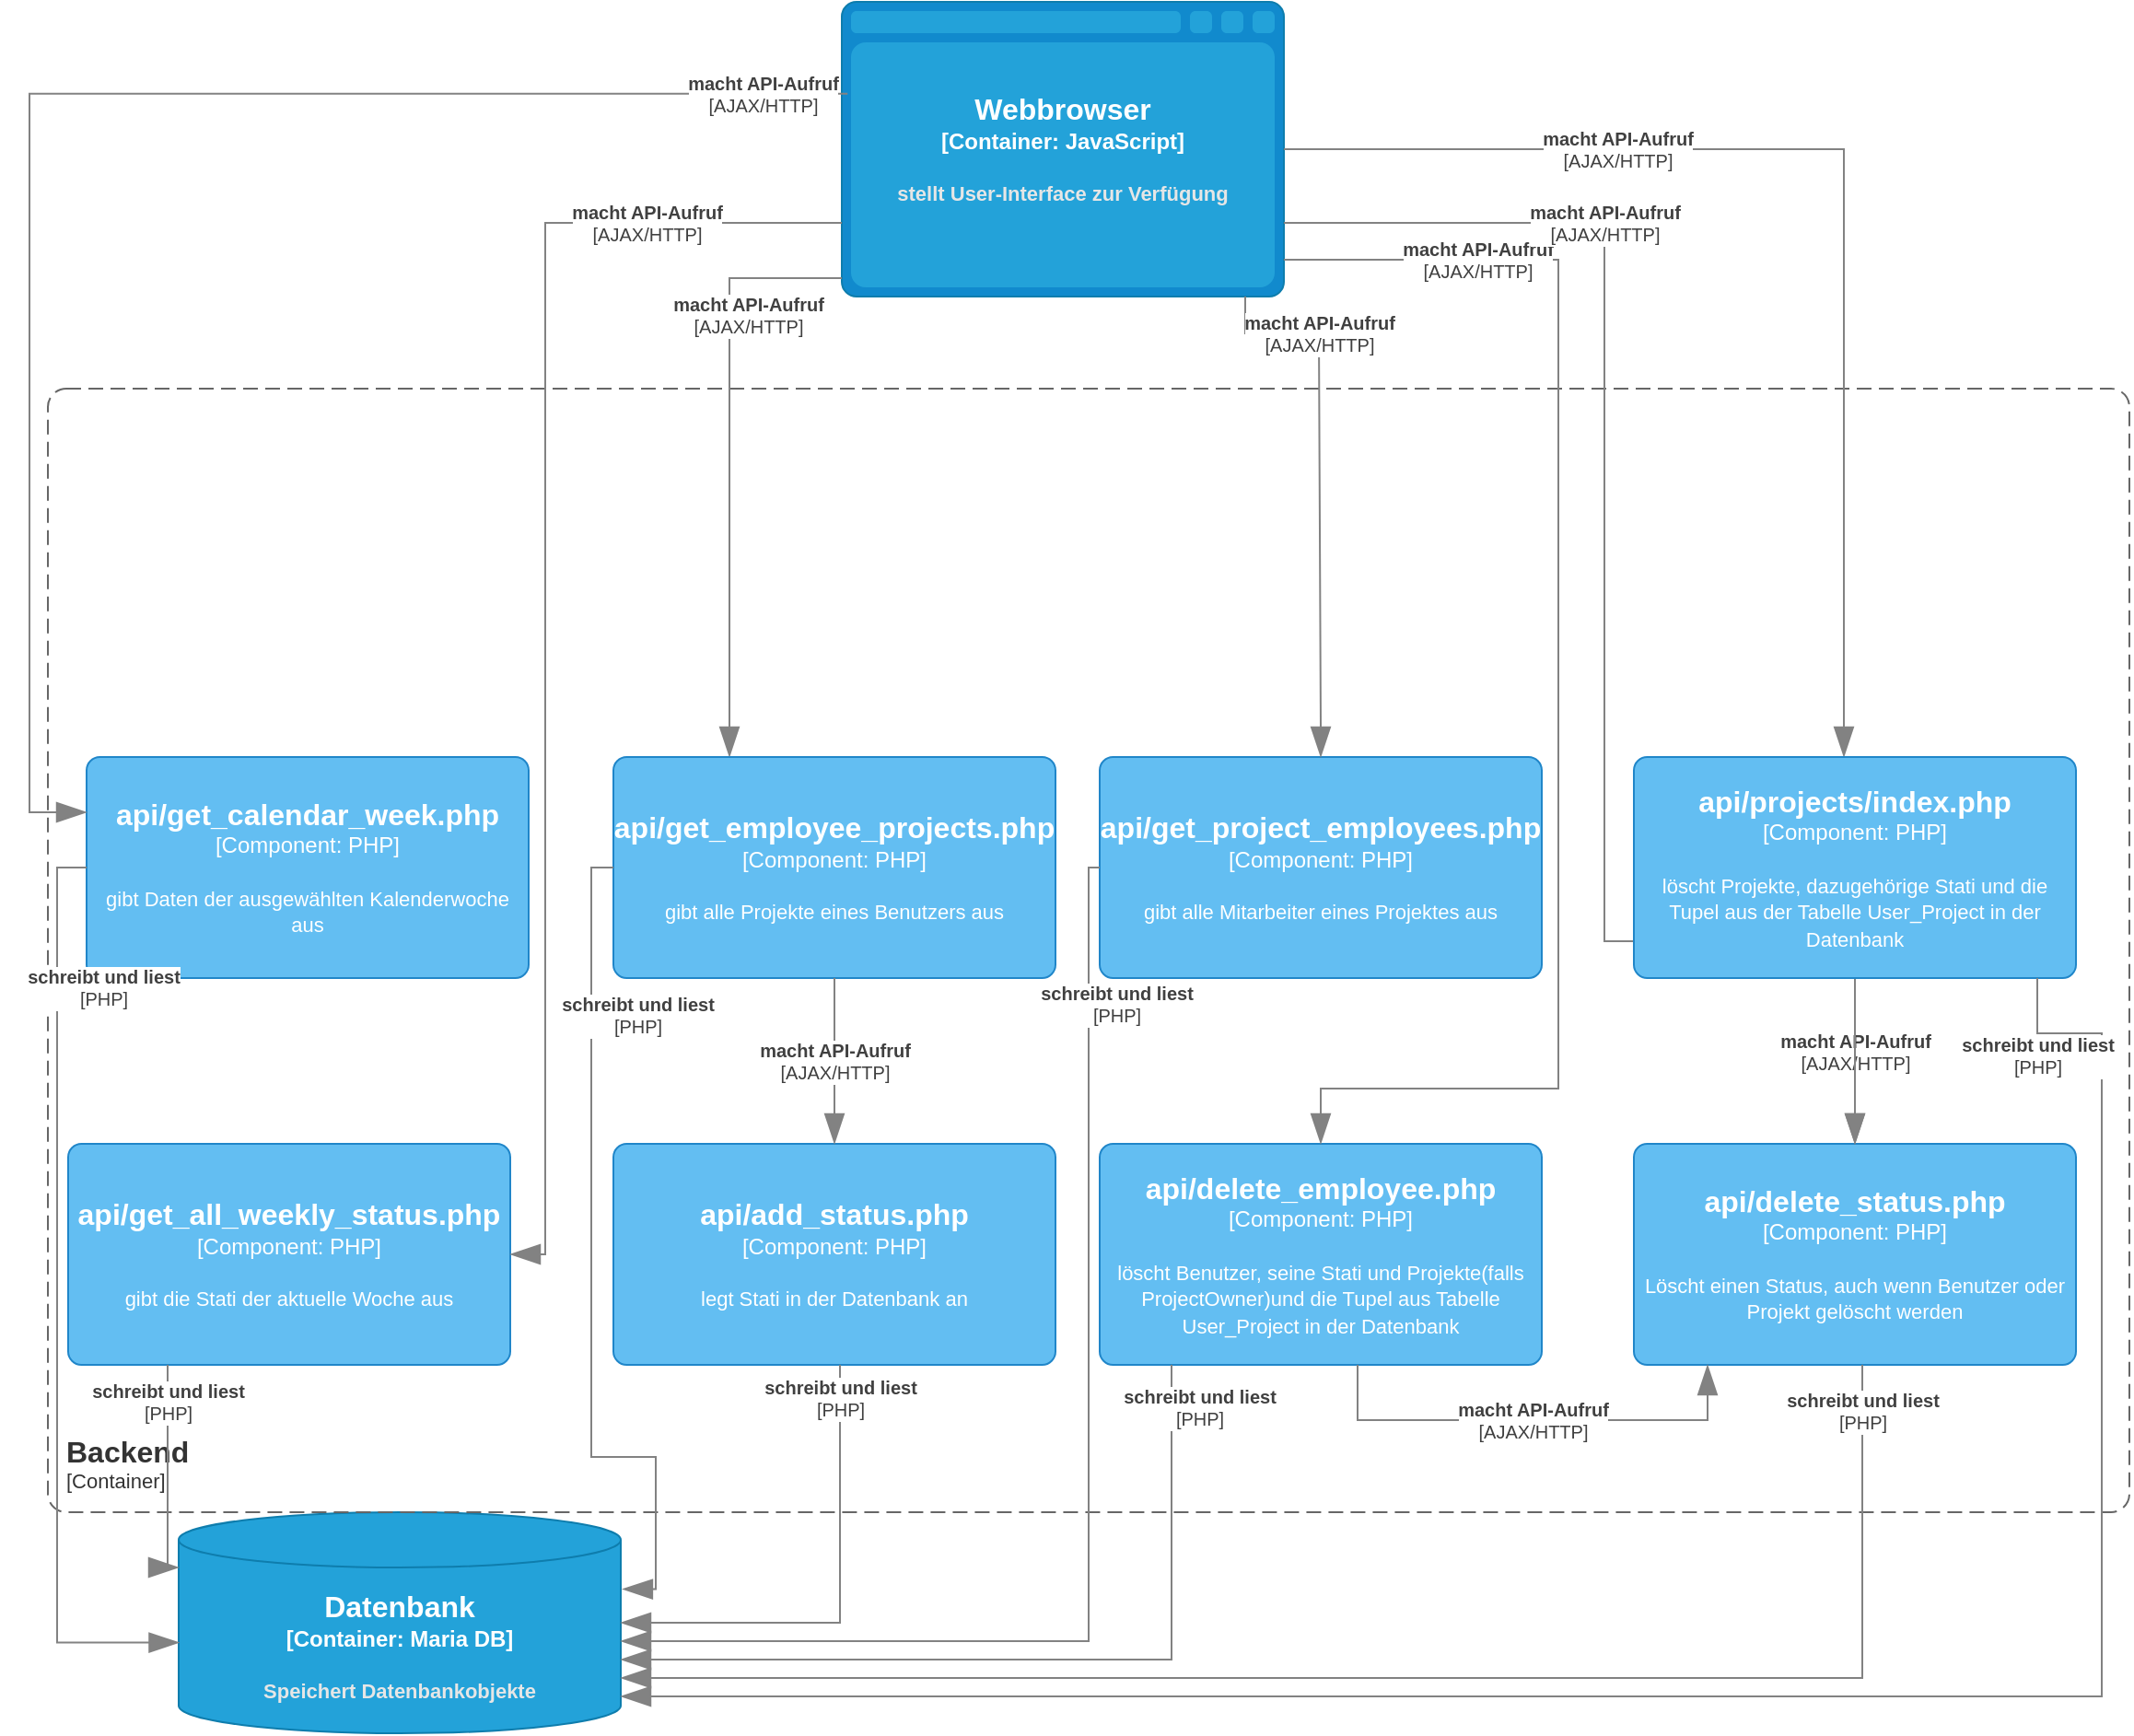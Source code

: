 <mxfile version="20.0.4" type="device"><diagram id="W1RDHCvYLNRKAQv0IJD7" name="Page-1"><mxGraphModel dx="3231" dy="806" grid="1" gridSize="10" guides="1" tooltips="1" connect="1" arrows="1" fold="1" page="1" pageScale="1" pageWidth="1169" pageHeight="827" math="0" shadow="0"><root><mxCell id="0"/><mxCell id="1" parent="0"/><object placeholders="1" c4Type="Datenbank" c4Container="Container" c4Technology="Maria DB" c4Description="Speichert Datenbankobjekte" label="&lt;font style=&quot;font-size: 16px&quot;&gt;&lt;b&gt;%c4Type%&lt;/font&gt;&lt;div&gt;[%c4Container%:&amp;nbsp;%c4Technology%]&lt;/div&gt;&lt;br&gt;&lt;div&gt;&lt;font style=&quot;font-size: 11px&quot;&gt;&lt;font color=&quot;#E6E6E6&quot;&gt;%c4Description%&lt;/font&gt;&lt;/div&gt;" id="CKEQt4kV7rIopOH68inS-3"><mxCell style="shape=cylinder3;size=15;whiteSpace=wrap;html=1;boundedLbl=1;rounded=0;labelBackgroundColor=none;fillColor=#23A2D9;fontSize=12;fontColor=#ffffff;align=center;strokeColor=#0E7DAD;metaEdit=1;points=[[0.5,0,0],[1,0.25,0],[1,0.5,0],[1,0.75,0],[0.5,1,0],[0,0.75,0],[0,0.5,0],[0,0.25,0]];resizable=0;" parent="1" vertex="1"><mxGeometry x="-1069" y="1070" width="240" height="120" as="geometry"/></mxCell></object><object placeholders="1" c4Type="Webbrowser" c4Container="Container" c4Technology="JavaScript" c4Description="stellt User-Interface zur Verfügung" label="&lt;font style=&quot;font-size: 16px&quot;&gt;&lt;b&gt;%c4Type%&lt;/font&gt;&lt;div&gt;[%c4Container%:&amp;nbsp;%c4Technology%]&lt;/div&gt;&lt;br&gt;&lt;div&gt;&lt;font style=&quot;font-size: 11px&quot;&gt;&lt;font color=&quot;#E6E6E6&quot;&gt;%c4Description%&lt;/font&gt;&lt;/div&gt;" id="CKEQt4kV7rIopOH68inS-4"><mxCell style="shape=mxgraph.c4.webBrowserContainer;whiteSpace=wrap;html=1;boundedLbl=1;rounded=0;labelBackgroundColor=none;fillColor=#118ACD;fontSize=12;fontColor=#ffffff;align=center;strokeColor=#0E7DAD;metaEdit=1;points=[[0.5,0,0],[1,0.25,0],[1,0.5,0],[1,0.75,0],[0.5,1,0],[0,0.75,0],[0,0.5,0],[0,0.25,0]];resizable=0;" parent="1" vertex="1"><mxGeometry x="-709" y="250" width="240" height="160" as="geometry"/></mxCell></object><object placeholders="1" c4Name="Backend" c4Type="ContainerScopeBoundary" c4Application="Container" label="&lt;font style=&quot;font-size: 16px&quot;&gt;&lt;b&gt;&lt;div style=&quot;text-align: left&quot;&gt;%c4Name%&lt;/div&gt;&lt;/b&gt;&lt;/font&gt;&lt;div style=&quot;text-align: left&quot;&gt;[%c4Application%]&lt;/div&gt;" id="CKEQt4kV7rIopOH68inS-8"><mxCell style="rounded=1;fontSize=11;whiteSpace=wrap;html=1;dashed=1;arcSize=20;fillColor=none;strokeColor=#666666;fontColor=#333333;labelBackgroundColor=none;align=left;verticalAlign=bottom;labelBorderColor=none;spacingTop=0;spacing=10;dashPattern=8 4;metaEdit=1;rotatable=0;perimeter=rectanglePerimeter;noLabel=0;labelPadding=0;allowArrows=0;connectable=0;expand=0;recursiveResize=0;editable=1;pointerEvents=0;absoluteArcSize=1;points=[[0.25,0,0],[0.5,0,0],[0.75,0,0],[1,0.25,0],[1,0.5,0],[1,0.75,0],[0.75,1,0],[0.5,1,0],[0.25,1,0],[0,0.75,0],[0,0.5,0],[0,0.25,0]];" parent="1" vertex="1"><mxGeometry x="-1140" y="460" width="1130" height="610" as="geometry"/></mxCell></object><object placeholders="1" c4Type="Relationship" c4Technology="AJAX/HTTP" c4Description="macht API-Aufruf" label="&lt;div style=&quot;text-align: left&quot;&gt;&lt;div style=&quot;text-align: center&quot;&gt;&lt;b&gt;%c4Description%&lt;/b&gt;&lt;/div&gt;&lt;div style=&quot;text-align: center&quot;&gt;[%c4Technology%]&lt;/div&gt;&lt;/div&gt;" id="CKEQt4kV7rIopOH68inS-9"><mxCell style="endArrow=blockThin;html=1;fontSize=10;fontColor=#404040;strokeWidth=1;endFill=1;strokeColor=#828282;elbow=vertical;metaEdit=1;endSize=14;startSize=14;jumpStyle=arc;jumpSize=16;rounded=0;edgeStyle=orthogonalEdgeStyle;" parent="1" source="CKEQt4kV7rIopOH68inS-4" target="CKEQt4kV7rIopOH68inS-15" edge="1"><mxGeometry x="-0.495" y="10" width="240" relative="1" as="geometry"><mxPoint x="-255" y="1240" as="sourcePoint"/><mxPoint x="-235" y="480" as="targetPoint"/><Array as="points"><mxPoint x="-770" y="400"/></Array><mxPoint as="offset"/></mxGeometry></mxCell></object><object placeholders="1" c4Name="api/get_employee_projects.php&#10;" c4Type="Component" c4Technology="PHP" c4Description="gibt alle Projekte eines Benutzers aus" label="&lt;font style=&quot;font-size: 16px&quot;&gt;&lt;b&gt;%c4Name%&lt;/b&gt;&lt;/font&gt;&lt;div&gt;[%c4Type%: %c4Technology%]&lt;/div&gt;&lt;br&gt;&lt;div&gt;&lt;font style=&quot;font-size: 11px&quot;&gt;%c4Description%&lt;/font&gt;&lt;/div&gt;" id="CKEQt4kV7rIopOH68inS-15"><mxCell style="rounded=1;whiteSpace=wrap;html=1;labelBackgroundColor=none;fillColor=#63BEF2;fontColor=#ffffff;align=center;arcSize=6;strokeColor=#2086C9;metaEdit=1;resizable=0;points=[[0.25,0,0],[0.5,0,0],[0.75,0,0],[1,0.25,0],[1,0.5,0],[1,0.75,0],[0.75,1,0],[0.5,1,0],[0.25,1,0],[0,0.75,0],[0,0.5,0],[0,0.25,0]];" parent="1" vertex="1"><mxGeometry x="-833" y="660" width="240" height="120" as="geometry"/></mxCell></object><object placeholders="1" c4Name="api/get_calendar_week.php" c4Type="Component" c4Technology="PHP" c4Description="gibt Daten der ausgewählten Kalenderwoche aus " label="&lt;font style=&quot;font-size: 16px&quot;&gt;&lt;b&gt;%c4Name%&lt;/b&gt;&lt;/font&gt;&lt;div&gt;[%c4Type%: %c4Technology%]&lt;/div&gt;&lt;br&gt;&lt;div&gt;&lt;font style=&quot;font-size: 11px&quot;&gt;%c4Description%&lt;/font&gt;&lt;/div&gt;" id="CKEQt4kV7rIopOH68inS-16"><mxCell style="rounded=1;whiteSpace=wrap;html=1;labelBackgroundColor=none;fillColor=#63BEF2;fontColor=#ffffff;align=center;arcSize=6;strokeColor=#2086C9;metaEdit=1;resizable=0;points=[[0.25,0,0],[0.5,0,0],[0.75,0,0],[1,0.25,0],[1,0.5,0],[1,0.75,0],[0.75,1,0],[0.5,1,0],[0.25,1,0],[0,0.75,0],[0,0.5,0],[0,0.25,0]];" parent="1" vertex="1"><mxGeometry x="-1119" y="660" width="240" height="120" as="geometry"/></mxCell></object><object placeholders="1" c4Name="api/get_all_weekly_status.php&#10;" c4Type="Component" c4Technology="PHP" c4Description="gibt die Stati der aktuelle Woche aus" label="&lt;font style=&quot;font-size: 16px&quot;&gt;&lt;b&gt;%c4Name%&lt;/b&gt;&lt;/font&gt;&lt;div&gt;[%c4Type%: %c4Technology%]&lt;/div&gt;&lt;br&gt;&lt;div&gt;&lt;font style=&quot;font-size: 11px&quot;&gt;%c4Description%&lt;/font&gt;&lt;/div&gt;" id="CKEQt4kV7rIopOH68inS-17"><mxCell style="rounded=1;whiteSpace=wrap;html=1;labelBackgroundColor=none;fillColor=#63BEF2;fontColor=#ffffff;align=center;arcSize=6;strokeColor=#2086C9;metaEdit=1;resizable=0;points=[[0.25,0,0],[0.5,0,0],[0.75,0,0],[1,0.25,0],[1,0.5,0],[1,0.75,0],[0.75,1,0],[0.5,1,0],[0.25,1,0],[0,0.75,0],[0,0.5,0],[0,0.25,0]];" parent="1" vertex="1"><mxGeometry x="-1129" y="870" width="240" height="120" as="geometry"/></mxCell></object><object placeholders="1" c4Name="api/add_status.php" c4Type="Component" c4Technology="PHP" c4Description="legt Stati in der Datenbank an" label="&lt;font style=&quot;font-size: 16px&quot;&gt;&lt;b&gt;%c4Name%&lt;/b&gt;&lt;/font&gt;&lt;div&gt;[%c4Type%: %c4Technology%]&lt;/div&gt;&lt;br&gt;&lt;div&gt;&lt;font style=&quot;font-size: 11px&quot;&gt;%c4Description%&lt;/font&gt;&lt;/div&gt;" id="CKEQt4kV7rIopOH68inS-18"><mxCell style="rounded=1;whiteSpace=wrap;html=1;labelBackgroundColor=none;fillColor=#63BEF2;fontColor=#ffffff;align=center;arcSize=6;strokeColor=#2086C9;metaEdit=1;resizable=0;points=[[0.25,0,0],[0.5,0,0],[0.75,0,0],[1,0.25,0],[1,0.5,0],[1,0.75,0],[0.75,1,0],[0.5,1,0],[0.25,1,0],[0,0.75,0],[0,0.5,0],[0,0.25,0]];" parent="1" vertex="1"><mxGeometry x="-833" y="870" width="240" height="120" as="geometry"/></mxCell></object><object placeholders="1" c4Name="api/delete_employee.php" c4Type="Component" c4Technology="PHP" c4Description="löscht Benutzer, seine Stati und  Projekte(falls ProjectOwner)und die Tupel aus Tabelle User_Project in der Datenbank&#10;" label="&lt;font style=&quot;font-size: 16px&quot;&gt;&lt;b&gt;%c4Name%&lt;/b&gt;&lt;/font&gt;&lt;div&gt;[%c4Type%: %c4Technology%]&lt;/div&gt;&lt;br&gt;&lt;div&gt;&lt;font style=&quot;font-size: 11px&quot;&gt;%c4Description%&lt;/font&gt;&lt;/div&gt;" id="CKEQt4kV7rIopOH68inS-19"><mxCell style="rounded=1;whiteSpace=wrap;html=1;labelBackgroundColor=none;fillColor=#63BEF2;fontColor=#ffffff;align=center;arcSize=6;strokeColor=#2086C9;metaEdit=1;resizable=0;points=[[0.25,0,0],[0.5,0,0],[0.75,0,0],[1,0.25,0],[1,0.5,0],[1,0.75,0],[0.75,1,0],[0.5,1,0],[0.25,1,0],[0,0.75,0],[0,0.5,0],[0,0.25,0]];" parent="1" vertex="1"><mxGeometry x="-569" y="870" width="240" height="120" as="geometry"/></mxCell></object><object placeholders="1" c4Name="api/get_project_employees.php&#10;" c4Type="Component" c4Technology="PHP" c4Description="gibt alle Mitarbeiter eines Projektes aus" label="&lt;font style=&quot;font-size: 16px&quot;&gt;&lt;b&gt;%c4Name%&lt;/b&gt;&lt;/font&gt;&lt;div&gt;[%c4Type%: %c4Technology%]&lt;/div&gt;&lt;br&gt;&lt;div&gt;&lt;font style=&quot;font-size: 11px&quot;&gt;%c4Description%&lt;/font&gt;&lt;/div&gt;" id="CKEQt4kV7rIopOH68inS-20"><mxCell style="rounded=1;whiteSpace=wrap;html=1;labelBackgroundColor=none;fillColor=#63BEF2;fontColor=#ffffff;align=center;arcSize=6;strokeColor=#2086C9;metaEdit=1;resizable=0;points=[[0.25,0,0],[0.5,0,0],[0.75,0,0],[1,0.25,0],[1,0.5,0],[1,0.75,0],[0.75,1,0],[0.5,1,0],[0.25,1,0],[0,0.75,0],[0,0.5,0],[0,0.25,0]];" parent="1" vertex="1"><mxGeometry x="-569" y="660" width="240" height="120" as="geometry"/></mxCell></object><object placeholders="1" c4Type="Relationship" c4Technology="AJAX/HTTP" c4Description="macht API-Aufruf" label="&lt;div style=&quot;text-align: left&quot;&gt;&lt;div style=&quot;text-align: center&quot;&gt;&lt;b&gt;%c4Description%&lt;/b&gt;&lt;/div&gt;&lt;div style=&quot;text-align: center&quot;&gt;[%c4Technology%]&lt;/div&gt;&lt;/div&gt;" id="CKEQt4kV7rIopOH68inS-21"><mxCell style="endArrow=blockThin;html=1;fontSize=10;fontColor=#404040;strokeWidth=1;endFill=1;strokeColor=#828282;elbow=vertical;metaEdit=1;endSize=14;startSize=14;jumpStyle=arc;jumpSize=16;rounded=0;edgeStyle=orthogonalEdgeStyle;" parent="1" source="CKEQt4kV7rIopOH68inS-4" target="CKEQt4kV7rIopOH68inS-17" edge="1"><mxGeometry x="-0.714" width="240" relative="1" as="geometry"><mxPoint x="-755" y="650" as="sourcePoint"/><mxPoint x="-985" y="660" as="targetPoint"/><Array as="points"><mxPoint x="-870" y="370"/><mxPoint x="-870" y="930"/></Array><mxPoint as="offset"/></mxGeometry></mxCell></object><object placeholders="1" c4Type="Relationship" c4Technology="AJAX/HTTP" c4Description="macht API-Aufruf" label="&lt;div style=&quot;text-align: left&quot;&gt;&lt;div style=&quot;text-align: center&quot;&gt;&lt;b&gt;%c4Description%&lt;/b&gt;&lt;/div&gt;&lt;div style=&quot;text-align: center&quot;&gt;[%c4Technology%]&lt;/div&gt;&lt;/div&gt;" id="CKEQt4kV7rIopOH68inS-22"><mxCell style="endArrow=blockThin;html=1;fontSize=10;fontColor=#404040;strokeWidth=1;endFill=1;strokeColor=#828282;elbow=vertical;metaEdit=1;endSize=14;startSize=14;jumpStyle=arc;jumpSize=16;rounded=0;edgeStyle=orthogonalEdgeStyle;" parent="1" source="CKEQt4kV7rIopOH68inS-15" target="CKEQt4kV7rIopOH68inS-18" edge="1"><mxGeometry width="240" relative="1" as="geometry"><mxPoint x="-759" y="820" as="sourcePoint"/><mxPoint x="-519" y="820" as="targetPoint"/></mxGeometry></mxCell></object><object placeholders="1" c4Name="api/delete_status.php" c4Type="Component" c4Technology="PHP" c4Description="Löscht einen Status, auch wenn Benutzer oder Projekt gelöscht werden" label="&lt;font style=&quot;font-size: 16px&quot;&gt;&lt;b&gt;%c4Name%&lt;/b&gt;&lt;/font&gt;&lt;div&gt;[%c4Type%: %c4Technology%]&lt;/div&gt;&lt;br&gt;&lt;div&gt;&lt;font style=&quot;font-size: 11px&quot;&gt;%c4Description%&lt;/font&gt;&lt;/div&gt;" id="CKEQt4kV7rIopOH68inS-23"><mxCell style="rounded=1;whiteSpace=wrap;html=1;labelBackgroundColor=none;fillColor=#63BEF2;fontColor=#ffffff;align=center;arcSize=6;strokeColor=#2086C9;metaEdit=1;resizable=0;points=[[0.25,0,0],[0.5,0,0],[0.75,0,0],[1,0.25,0],[1,0.5,0],[1,0.75,0],[0.75,1,0],[0.5,1,0],[0.25,1,0],[0,0.75,0],[0,0.5,0],[0,0.25,0]];" parent="1" vertex="1"><mxGeometry x="-279" y="870" width="240" height="120" as="geometry"/></mxCell></object><object placeholders="1" c4Type="Relationship" c4Technology="AJAX/HTTP" c4Description="macht API-Aufruf" label="&lt;div style=&quot;text-align: left&quot;&gt;&lt;div style=&quot;text-align: center&quot;&gt;&lt;b&gt;%c4Description%&lt;/b&gt;&lt;/div&gt;&lt;div style=&quot;text-align: center&quot;&gt;[%c4Technology%]&lt;/div&gt;&lt;/div&gt;" id="CKEQt4kV7rIopOH68inS-25"><mxCell style="endArrow=blockThin;html=1;fontSize=10;fontColor=#404040;strokeWidth=1;endFill=1;strokeColor=#828282;elbow=vertical;metaEdit=1;endSize=14;startSize=14;jumpStyle=arc;jumpSize=16;rounded=0;edgeStyle=orthogonalEdgeStyle;exitX=0.013;exitY=0.312;exitDx=0;exitDy=0;exitPerimeter=0;" parent="1" source="CKEQt4kV7rIopOH68inS-4" target="CKEQt4kV7rIopOH68inS-16" edge="1"><mxGeometry x="-0.893" width="240" relative="1" as="geometry"><mxPoint x="-355" y="300" as="sourcePoint"/><mxPoint x="-515" y="530" as="targetPoint"/><Array as="points"><mxPoint x="-1150" y="300"/><mxPoint x="-1150" y="690"/></Array><mxPoint as="offset"/></mxGeometry></mxCell></object><object placeholders="1" c4Type="Relationship" c4Technology="AJAX/HTTP" c4Description="macht API-Aufruf" label="&lt;div style=&quot;text-align: left&quot;&gt;&lt;div style=&quot;text-align: center&quot;&gt;&lt;b&gt;%c4Description%&lt;/b&gt;&lt;/div&gt;&lt;div style=&quot;text-align: center&quot;&gt;[%c4Technology%]&lt;/div&gt;&lt;/div&gt;" id="CKEQt4kV7rIopOH68inS-26"><mxCell style="endArrow=blockThin;html=1;fontSize=10;fontColor=#404040;strokeWidth=1;endFill=1;strokeColor=#828282;elbow=vertical;metaEdit=1;endSize=14;startSize=14;jumpStyle=arc;jumpSize=16;rounded=0;edgeStyle=orthogonalEdgeStyle;" parent="1" source="CKEQt4kV7rIopOH68inS-4" target="CKEQt4kV7rIopOH68inS-13" edge="1"><mxGeometry x="-0.429" width="240" relative="1" as="geometry"><mxPoint x="-355" y="320" as="sourcePoint"/><mxPoint x="-625" y="310" as="targetPoint"/><Array as="points"><mxPoint x="-165" y="440"/><mxPoint x="-165" y="440"/></Array><mxPoint as="offset"/></mxGeometry></mxCell></object><object placeholders="1" c4Type="Relationship" c4Technology="AJAX/HTTP" c4Description="macht API-Aufruf" label="&lt;div style=&quot;text-align: left&quot;&gt;&lt;div style=&quot;text-align: center&quot;&gt;&lt;b&gt;%c4Description%&lt;/b&gt;&lt;/div&gt;&lt;div style=&quot;text-align: center&quot;&gt;[%c4Technology%]&lt;/div&gt;&lt;/div&gt;" id="CKEQt4kV7rIopOH68inS-27"><mxCell style="endArrow=blockThin;html=1;fontSize=10;fontColor=#404040;strokeWidth=1;endFill=1;strokeColor=#828282;elbow=vertical;metaEdit=1;endSize=14;startSize=14;jumpStyle=arc;jumpSize=16;rounded=0;edgeStyle=orthogonalEdgeStyle;" parent="1" source="CKEQt4kV7rIopOH68inS-4" target="CKEQt4kV7rIopOH68inS-19" edge="1"><mxGeometry x="-0.723" width="240" relative="1" as="geometry"><mxPoint x="-115" y="330" as="sourcePoint"/><mxPoint x="-335" y="430" as="targetPoint"/><Array as="points"><mxPoint x="-320" y="390"/><mxPoint x="-320" y="840"/><mxPoint x="-449" y="840"/></Array><mxPoint as="offset"/></mxGeometry></mxCell></object><object placeholders="1" c4Type="Relationship" c4Technology="AJAX/HTTP" c4Description="macht API-Aufruf" label="&lt;div style=&quot;text-align: left&quot;&gt;&lt;div style=&quot;text-align: center&quot;&gt;&lt;b&gt;%c4Description%&lt;/b&gt;&lt;/div&gt;&lt;div style=&quot;text-align: center&quot;&gt;[%c4Technology%]&lt;/div&gt;&lt;/div&gt;" id="CKEQt4kV7rIopOH68inS-28"><mxCell style="endArrow=blockThin;html=1;fontSize=10;fontColor=#404040;strokeWidth=1;endFill=1;strokeColor=#828282;elbow=vertical;metaEdit=1;endSize=14;startSize=14;jumpStyle=arc;jumpSize=16;rounded=0;edgeStyle=orthogonalEdgeStyle;" parent="1" source="CKEQt4kV7rIopOH68inS-4" target="CKEQt4kV7rIopOH68inS-20" edge="1"><mxGeometry x="-0.588" width="240" relative="1" as="geometry"><mxPoint x="-55" y="360" as="sourcePoint"/><mxPoint x="-395" y="420" as="targetPoint"/><Array as="points"><mxPoint x="-490" y="430"/><mxPoint x="-450" y="430"/><mxPoint x="-450" y="630"/><mxPoint x="-449" y="630"/></Array><mxPoint as="offset"/></mxGeometry></mxCell></object><object placeholders="1" c4Type="Relationship" c4Technology="AJAX/HTTP" c4Description="macht API-Aufruf" label="&lt;div style=&quot;text-align: left&quot;&gt;&lt;div style=&quot;text-align: center&quot;&gt;&lt;b&gt;%c4Description%&lt;/b&gt;&lt;/div&gt;&lt;div style=&quot;text-align: center&quot;&gt;[%c4Technology%]&lt;/div&gt;&lt;/div&gt;" id="CKEQt4kV7rIopOH68inS-30"><mxCell style="endArrow=blockThin;html=1;fontSize=10;fontColor=#404040;strokeWidth=1;endFill=1;strokeColor=#828282;elbow=vertical;metaEdit=1;endSize=14;startSize=14;jumpStyle=arc;jumpSize=16;rounded=0;edgeStyle=orthogonalEdgeStyle;" parent="1" source="CKEQt4kV7rIopOH68inS-13" target="CKEQt4kV7rIopOH68inS-23" edge="1"><mxGeometry x="-0.111" width="240" relative="1" as="geometry"><mxPoint x="-759" y="900" as="sourcePoint"/><mxPoint x="-519" y="900" as="targetPoint"/><Array as="points"><mxPoint x="-159" y="800"/><mxPoint x="-159" y="800"/></Array><mxPoint as="offset"/></mxGeometry></mxCell></object><object placeholders="1" c4Type="Relationship" c4Technology="AJAX/HTTP" c4Description="macht API-Aufruf" label="&lt;div style=&quot;text-align: left&quot;&gt;&lt;div style=&quot;text-align: center&quot;&gt;&lt;b&gt;%c4Description%&lt;/b&gt;&lt;/div&gt;&lt;div style=&quot;text-align: center&quot;&gt;[%c4Technology%]&lt;/div&gt;&lt;/div&gt;" id="CKEQt4kV7rIopOH68inS-32"><mxCell style="endArrow=blockThin;html=1;fontSize=10;fontColor=#404040;strokeWidth=1;endFill=1;strokeColor=#828282;elbow=vertical;metaEdit=1;endSize=14;startSize=14;jumpStyle=arc;jumpSize=16;rounded=0;edgeStyle=orthogonalEdgeStyle;" parent="1" source="CKEQt4kV7rIopOH68inS-4" target="CKEQt4kV7rIopOH68inS-23" edge="1"><mxGeometry x="-0.57" width="240" relative="1" as="geometry"><mxPoint x="-355" y="680" as="sourcePoint"/><mxPoint x="-295" y="630" as="targetPoint"/><Array as="points"><mxPoint x="-295" y="370"/><mxPoint x="-295" y="760"/></Array><mxPoint as="offset"/></mxGeometry></mxCell></object><object placeholders="1" c4Name="api/projects/index.php" c4Type="Component" c4Technology="PHP" c4Description="löscht Projekte, dazugehörige Stati und die Tupel aus der Tabelle User_Project in der Datenbank" label="&lt;font style=&quot;font-size: 16px&quot;&gt;&lt;b&gt;%c4Name%&lt;/b&gt;&lt;/font&gt;&lt;div&gt;[%c4Type%: %c4Technology%]&lt;/div&gt;&lt;br&gt;&lt;div&gt;&lt;font style=&quot;font-size: 11px&quot;&gt;%c4Description%&lt;/font&gt;&lt;/div&gt;" id="CKEQt4kV7rIopOH68inS-13"><mxCell style="rounded=1;whiteSpace=wrap;html=1;labelBackgroundColor=none;fillColor=#63BEF2;fontColor=#ffffff;align=center;arcSize=6;strokeColor=#2086C9;metaEdit=1;resizable=0;points=[[0.25,0,0],[0.5,0,0],[0.75,0,0],[1,0.25,0],[1,0.5,0],[1,0.75,0],[0.75,1,0],[0.5,1,0],[0.25,1,0],[0,0.75,0],[0,0.5,0],[0,0.25,0]];" parent="1" vertex="1"><mxGeometry x="-279" y="660" width="240" height="120" as="geometry"/></mxCell></object><object placeholders="1" c4Type="Relationship" c4Technology="AJAX/HTTP" c4Description="macht API-Aufruf" label="&lt;div style=&quot;text-align: left&quot;&gt;&lt;div style=&quot;text-align: center&quot;&gt;&lt;b&gt;%c4Description%&lt;/b&gt;&lt;/div&gt;&lt;div style=&quot;text-align: center&quot;&gt;[%c4Technology%]&lt;/div&gt;&lt;/div&gt;" id="CKEQt4kV7rIopOH68inS-35"><mxCell style="endArrow=blockThin;html=1;fontSize=10;fontColor=#404040;strokeWidth=1;endFill=1;strokeColor=#828282;elbow=vertical;metaEdit=1;endSize=14;startSize=14;jumpStyle=arc;jumpSize=16;rounded=0;edgeStyle=orthogonalEdgeStyle;" parent="1" source="CKEQt4kV7rIopOH68inS-19" target="CKEQt4kV7rIopOH68inS-23" edge="1"><mxGeometry width="240" relative="1" as="geometry"><mxPoint x="-599" y="1020" as="sourcePoint"/><mxPoint x="-359" y="1020" as="targetPoint"/><Array as="points"><mxPoint x="-429" y="1020"/><mxPoint x="-239" y="1020"/></Array></mxGeometry></mxCell></object><object placeholders="1" c4Type="Relationship" c4Technology="PHP" c4Description="schreibt und liest" label="&lt;div style=&quot;text-align: left&quot;&gt;&lt;div style=&quot;text-align: center&quot;&gt;&lt;b&gt;%c4Description%&lt;/b&gt;&lt;/div&gt;&lt;div style=&quot;text-align: center&quot;&gt;[%c4Technology%]&lt;/div&gt;&lt;/div&gt;" id="CKEQt4kV7rIopOH68inS-36"><mxCell style="endArrow=blockThin;html=1;fontSize=10;fontColor=#404040;strokeWidth=1;endFill=1;strokeColor=#828282;elbow=vertical;metaEdit=1;endSize=14;startSize=14;jumpStyle=arc;jumpSize=16;rounded=0;edgeStyle=orthogonalEdgeStyle;" parent="1" source="CKEQt4kV7rIopOH68inS-18" target="CKEQt4kV7rIopOH68inS-3" edge="1"><mxGeometry x="-0.86" width="240" relative="1" as="geometry"><mxPoint x="-745" y="870" as="sourcePoint"/><mxPoint x="-505" y="870" as="targetPoint"/><Array as="points"><mxPoint x="-710" y="1130"/></Array><mxPoint as="offset"/></mxGeometry></mxCell></object><object placeholders="1" c4Type="Relationship" c4Technology="PHP" c4Description="schreibt und liest" label="&lt;div style=&quot;text-align: left&quot;&gt;&lt;div style=&quot;text-align: center&quot;&gt;&lt;b&gt;%c4Description%&lt;/b&gt;&lt;/div&gt;&lt;div style=&quot;text-align: center&quot;&gt;[%c4Technology%]&lt;/div&gt;&lt;/div&gt;" id="CKEQt4kV7rIopOH68inS-37"><mxCell style="endArrow=blockThin;html=1;fontSize=10;fontColor=#404040;strokeWidth=1;endFill=1;strokeColor=#828282;elbow=vertical;metaEdit=1;endSize=14;startSize=14;jumpStyle=arc;jumpSize=16;rounded=0;edgeStyle=orthogonalEdgeStyle;entryX=0.001;entryY=0.59;entryDx=0;entryDy=0;entryPerimeter=0;" parent="1" source="CKEQt4kV7rIopOH68inS-16" target="CKEQt4kV7rIopOH68inS-3" edge="1"><mxGeometry x="-0.682" y="25" width="240" relative="1" as="geometry"><mxPoint x="-745" y="730" as="sourcePoint"/><mxPoint x="-505" y="730" as="targetPoint"/><Array as="points"><mxPoint x="-1135" y="720"/><mxPoint x="-1135" y="1141"/></Array><mxPoint y="1" as="offset"/></mxGeometry></mxCell></object><object placeholders="1" c4Type="Relationship" c4Technology="PHP" c4Description="schreibt und liest" label="&lt;div style=&quot;text-align: left&quot;&gt;&lt;div style=&quot;text-align: center&quot;&gt;&lt;b&gt;%c4Description%&lt;/b&gt;&lt;/div&gt;&lt;div style=&quot;text-align: center&quot;&gt;[%c4Technology%]&lt;/div&gt;&lt;/div&gt;" id="CKEQt4kV7rIopOH68inS-38"><mxCell style="endArrow=blockThin;html=1;fontSize=10;fontColor=#404040;strokeWidth=1;endFill=1;strokeColor=#828282;elbow=vertical;metaEdit=1;endSize=14;startSize=14;jumpStyle=arc;jumpSize=16;rounded=0;edgeStyle=orthogonalEdgeStyle;entryX=0;entryY=0.25;entryDx=0;entryDy=0;entryPerimeter=0;" parent="1" source="CKEQt4kV7rIopOH68inS-17" target="CKEQt4kV7rIopOH68inS-3" edge="1"><mxGeometry x="-0.655" width="240" relative="1" as="geometry"><mxPoint x="-745" y="910" as="sourcePoint"/><mxPoint x="-505" y="910" as="targetPoint"/><Array as="points"><mxPoint x="-1075" y="1100"/></Array><mxPoint as="offset"/></mxGeometry></mxCell></object><object placeholders="1" c4Type="Relationship" c4Technology="PHP" c4Description="schreibt und liest" label="&lt;div style=&quot;text-align: left&quot;&gt;&lt;div style=&quot;text-align: center&quot;&gt;&lt;b&gt;%c4Description%&lt;/b&gt;&lt;/div&gt;&lt;div style=&quot;text-align: center&quot;&gt;[%c4Technology%]&lt;/div&gt;&lt;/div&gt;" id="CKEQt4kV7rIopOH68inS-39"><mxCell style="endArrow=blockThin;html=1;fontSize=10;fontColor=#404040;strokeWidth=1;endFill=1;strokeColor=#828282;elbow=vertical;metaEdit=1;endSize=14;startSize=14;jumpStyle=arc;jumpSize=16;rounded=0;edgeStyle=orthogonalEdgeStyle;entryX=1.004;entryY=0.348;entryDx=0;entryDy=0;entryPerimeter=0;" parent="1" source="CKEQt4kV7rIopOH68inS-15" target="CKEQt4kV7rIopOH68inS-3" edge="1"><mxGeometry x="-0.597" y="25" width="240" relative="1" as="geometry"><mxPoint x="-745" y="770" as="sourcePoint"/><mxPoint x="-775" y="1110" as="targetPoint"/><Array as="points"><mxPoint x="-845" y="720"/><mxPoint x="-845" y="1040"/><mxPoint x="-810" y="1040"/><mxPoint x="-810" y="1112"/></Array><mxPoint as="offset"/></mxGeometry></mxCell></object><object placeholders="1" c4Type="Relationship" c4Technology="PHP" c4Description="schreibt und liest" label="&lt;div style=&quot;text-align: left&quot;&gt;&lt;div style=&quot;text-align: center&quot;&gt;&lt;b&gt;%c4Description%&lt;/b&gt;&lt;/div&gt;&lt;div style=&quot;text-align: center&quot;&gt;[%c4Technology%]&lt;/div&gt;&lt;/div&gt;" id="CKEQt4kV7rIopOH68inS-41"><mxCell style="endArrow=blockThin;html=1;fontSize=10;fontColor=#404040;strokeWidth=1;endFill=1;strokeColor=#828282;elbow=vertical;metaEdit=1;endSize=14;startSize=14;jumpStyle=arc;jumpSize=16;rounded=0;edgeStyle=orthogonalEdgeStyle;" parent="1" source="CKEQt4kV7rIopOH68inS-19" target="CKEQt4kV7rIopOH68inS-3" edge="1"><mxGeometry x="-0.898" y="15" width="240" relative="1" as="geometry"><mxPoint x="-515" y="1020" as="sourcePoint"/><mxPoint x="-275" y="1020" as="targetPoint"/><Array as="points"><mxPoint x="-530" y="1150"/></Array><mxPoint y="-1" as="offset"/></mxGeometry></mxCell></object><object placeholders="1" c4Type="Relationship" c4Technology="PHP" c4Description="schreibt und liest" label="&lt;div style=&quot;text-align: left&quot;&gt;&lt;div style=&quot;text-align: center&quot;&gt;&lt;b&gt;%c4Description%&lt;/b&gt;&lt;/div&gt;&lt;div style=&quot;text-align: center&quot;&gt;[%c4Technology%]&lt;/div&gt;&lt;/div&gt;" id="CKEQt4kV7rIopOH68inS-42"><mxCell style="endArrow=blockThin;html=1;fontSize=10;fontColor=#404040;strokeWidth=1;endFill=1;strokeColor=#828282;elbow=vertical;metaEdit=1;endSize=14;startSize=14;jumpStyle=arc;jumpSize=16;rounded=0;edgeStyle=orthogonalEdgeStyle;" parent="1" source="CKEQt4kV7rIopOH68inS-20" target="CKEQt4kV7rIopOH68inS-3" edge="1"><mxGeometry x="-0.766" y="15" width="240" relative="1" as="geometry"><mxPoint x="-515" y="740" as="sourcePoint"/><mxPoint x="-275" y="740" as="targetPoint"/><Array as="points"><mxPoint x="-575" y="720"/><mxPoint x="-575" y="1140"/></Array><mxPoint as="offset"/></mxGeometry></mxCell></object><object placeholders="1" c4Type="Relationship" c4Technology="PHP" c4Description="schreibt und liest" label="&lt;div style=&quot;text-align: left&quot;&gt;&lt;div style=&quot;text-align: center&quot;&gt;&lt;b&gt;%c4Description%&lt;/b&gt;&lt;/div&gt;&lt;div style=&quot;text-align: center&quot;&gt;[%c4Technology%]&lt;/div&gt;&lt;/div&gt;" id="CKEQt4kV7rIopOH68inS-43"><mxCell style="endArrow=blockThin;html=1;fontSize=10;fontColor=#404040;strokeWidth=1;endFill=1;strokeColor=#828282;elbow=vertical;metaEdit=1;endSize=14;startSize=14;jumpStyle=arc;jumpSize=16;rounded=0;edgeStyle=orthogonalEdgeStyle;" parent="1" source="CKEQt4kV7rIopOH68inS-23" target="CKEQt4kV7rIopOH68inS-3" edge="1"><mxGeometry x="-0.94" width="240" relative="1" as="geometry"><mxPoint x="-545" y="980" as="sourcePoint"/><mxPoint x="-305" y="980" as="targetPoint"/><Array as="points"><mxPoint x="-155" y="1160"/></Array><mxPoint y="-1" as="offset"/></mxGeometry></mxCell></object><object placeholders="1" c4Type="Relationship" c4Technology="PHP" c4Description="schreibt und liest" label="&lt;div style=&quot;text-align: left&quot;&gt;&lt;div style=&quot;text-align: center&quot;&gt;&lt;b&gt;%c4Description%&lt;/b&gt;&lt;/div&gt;&lt;div style=&quot;text-align: center&quot;&gt;[%c4Technology%]&lt;/div&gt;&lt;/div&gt;" id="CKEQt4kV7rIopOH68inS-44"><mxCell style="endArrow=blockThin;html=1;fontSize=10;fontColor=#404040;strokeWidth=1;endFill=1;strokeColor=#828282;elbow=vertical;metaEdit=1;endSize=14;startSize=14;jumpStyle=arc;jumpSize=16;rounded=0;edgeStyle=orthogonalEdgeStyle;" parent="1" source="CKEQt4kV7rIopOH68inS-13" target="CKEQt4kV7rIopOH68inS-3" edge="1"><mxGeometry x="-0.875" y="-35" width="240" relative="1" as="geometry"><mxPoint x="-415" y="640" as="sourcePoint"/><mxPoint x="-175" y="640" as="targetPoint"/><Array as="points"><mxPoint x="-60" y="810"/><mxPoint x="-25" y="810"/><mxPoint x="-25" y="1170"/></Array><mxPoint as="offset"/></mxGeometry></mxCell></object></root></mxGraphModel></diagram></mxfile>